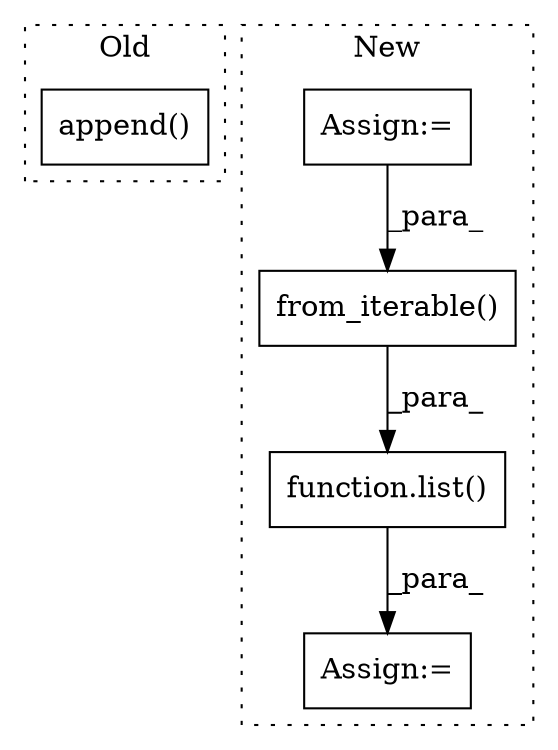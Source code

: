 digraph G {
subgraph cluster0 {
1 [label="append()" a="75" s="9072,9100" l="18,1" shape="box"];
label = "Old";
style="dotted";
}
subgraph cluster1 {
2 [label="from_iterable()" a="75" s="9036,9093" l="30,1" shape="box"];
3 [label="function.list()" a="75" s="9031,9094" l="5,1" shape="box"];
4 [label="Assign:=" a="68" s="8826" l="3" shape="box"];
5 [label="Assign:=" a="68" s="9028" l="3" shape="box"];
label = "New";
style="dotted";
}
2 -> 3 [label="_para_"];
3 -> 5 [label="_para_"];
4 -> 2 [label="_para_"];
}